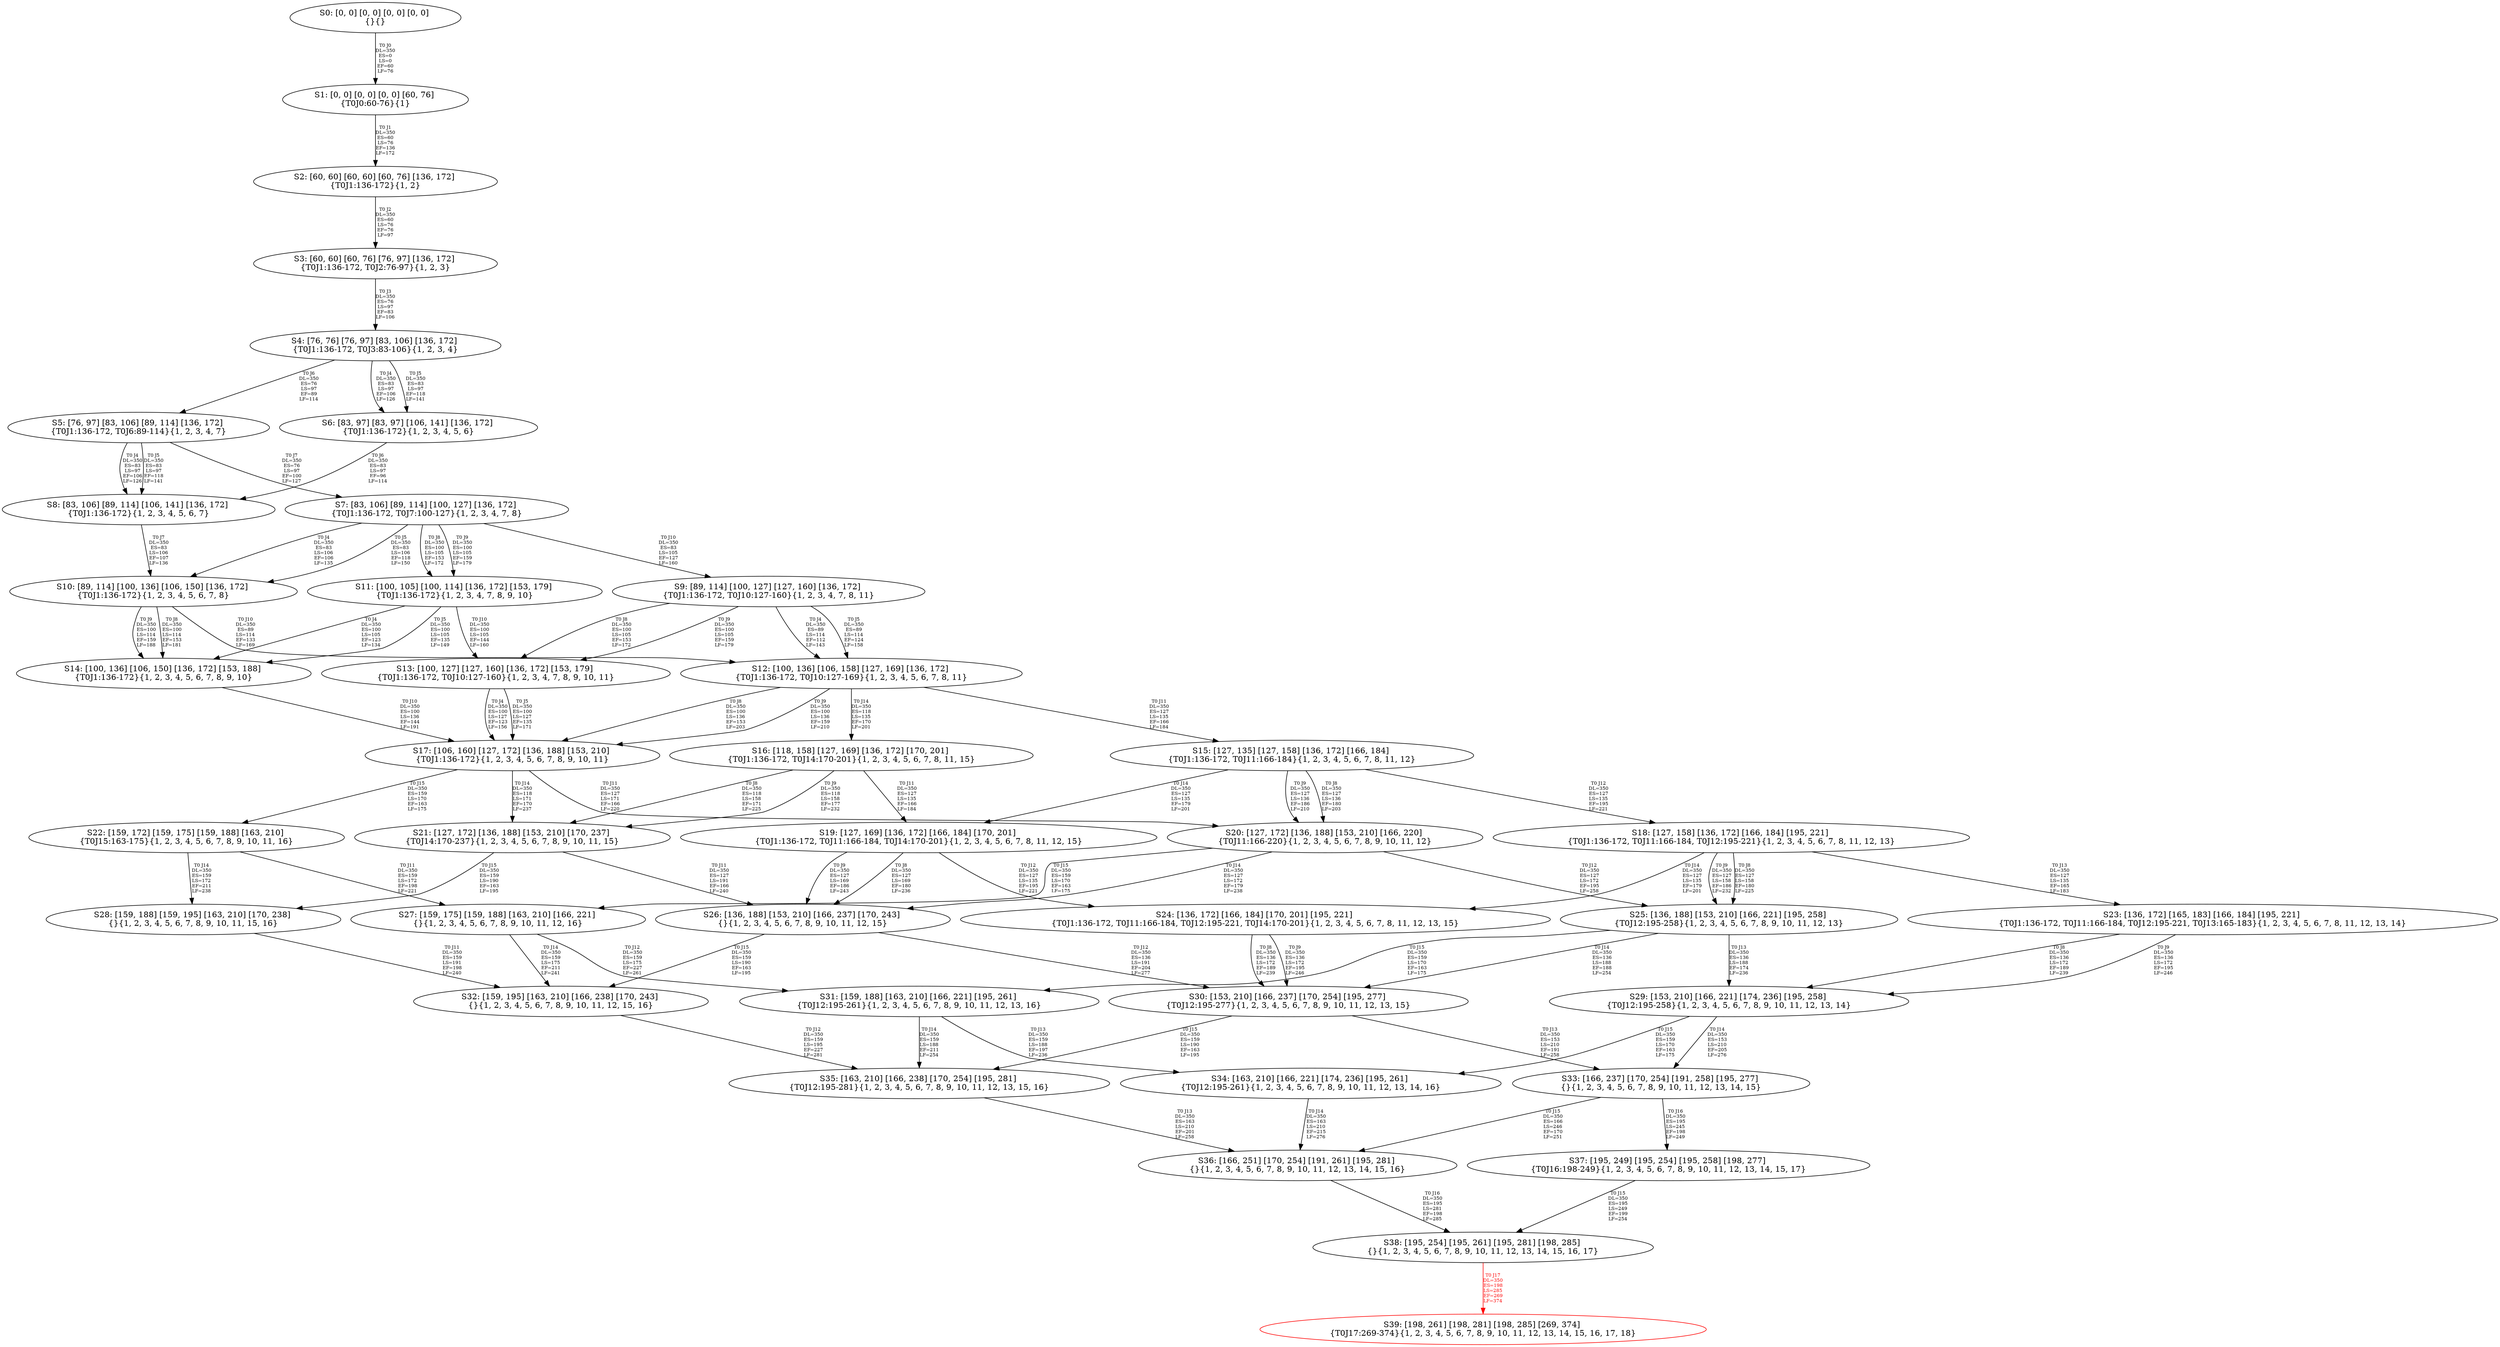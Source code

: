digraph {
	S0[label="S0: [0, 0] [0, 0] [0, 0] [0, 0] \n{}{}"];
	S1[label="S1: [0, 0] [0, 0] [0, 0] [60, 76] \n{T0J0:60-76}{1}"];
	S2[label="S2: [60, 60] [60, 60] [60, 76] [136, 172] \n{T0J1:136-172}{1, 2}"];
	S3[label="S3: [60, 60] [60, 76] [76, 97] [136, 172] \n{T0J1:136-172, T0J2:76-97}{1, 2, 3}"];
	S4[label="S4: [76, 76] [76, 97] [83, 106] [136, 172] \n{T0J1:136-172, T0J3:83-106}{1, 2, 3, 4}"];
	S5[label="S5: [76, 97] [83, 106] [89, 114] [136, 172] \n{T0J1:136-172, T0J6:89-114}{1, 2, 3, 4, 7}"];
	S6[label="S6: [83, 97] [83, 97] [106, 141] [136, 172] \n{T0J1:136-172}{1, 2, 3, 4, 5, 6}"];
	S7[label="S7: [83, 106] [89, 114] [100, 127] [136, 172] \n{T0J1:136-172, T0J7:100-127}{1, 2, 3, 4, 7, 8}"];
	S8[label="S8: [83, 106] [89, 114] [106, 141] [136, 172] \n{T0J1:136-172}{1, 2, 3, 4, 5, 6, 7}"];
	S9[label="S9: [89, 114] [100, 127] [127, 160] [136, 172] \n{T0J1:136-172, T0J10:127-160}{1, 2, 3, 4, 7, 8, 11}"];
	S10[label="S10: [89, 114] [100, 136] [106, 150] [136, 172] \n{T0J1:136-172}{1, 2, 3, 4, 5, 6, 7, 8}"];
	S11[label="S11: [100, 105] [100, 114] [136, 172] [153, 179] \n{T0J1:136-172}{1, 2, 3, 4, 7, 8, 9, 10}"];
	S12[label="S12: [100, 136] [106, 158] [127, 169] [136, 172] \n{T0J1:136-172, T0J10:127-169}{1, 2, 3, 4, 5, 6, 7, 8, 11}"];
	S13[label="S13: [100, 127] [127, 160] [136, 172] [153, 179] \n{T0J1:136-172, T0J10:127-160}{1, 2, 3, 4, 7, 8, 9, 10, 11}"];
	S14[label="S14: [100, 136] [106, 150] [136, 172] [153, 188] \n{T0J1:136-172}{1, 2, 3, 4, 5, 6, 7, 8, 9, 10}"];
	S15[label="S15: [127, 135] [127, 158] [136, 172] [166, 184] \n{T0J1:136-172, T0J11:166-184}{1, 2, 3, 4, 5, 6, 7, 8, 11, 12}"];
	S16[label="S16: [118, 158] [127, 169] [136, 172] [170, 201] \n{T0J1:136-172, T0J14:170-201}{1, 2, 3, 4, 5, 6, 7, 8, 11, 15}"];
	S17[label="S17: [106, 160] [127, 172] [136, 188] [153, 210] \n{T0J1:136-172}{1, 2, 3, 4, 5, 6, 7, 8, 9, 10, 11}"];
	S18[label="S18: [127, 158] [136, 172] [166, 184] [195, 221] \n{T0J1:136-172, T0J11:166-184, T0J12:195-221}{1, 2, 3, 4, 5, 6, 7, 8, 11, 12, 13}"];
	S19[label="S19: [127, 169] [136, 172] [166, 184] [170, 201] \n{T0J1:136-172, T0J11:166-184, T0J14:170-201}{1, 2, 3, 4, 5, 6, 7, 8, 11, 12, 15}"];
	S20[label="S20: [127, 172] [136, 188] [153, 210] [166, 220] \n{T0J11:166-220}{1, 2, 3, 4, 5, 6, 7, 8, 9, 10, 11, 12}"];
	S21[label="S21: [127, 172] [136, 188] [153, 210] [170, 237] \n{T0J14:170-237}{1, 2, 3, 4, 5, 6, 7, 8, 9, 10, 11, 15}"];
	S22[label="S22: [159, 172] [159, 175] [159, 188] [163, 210] \n{T0J15:163-175}{1, 2, 3, 4, 5, 6, 7, 8, 9, 10, 11, 16}"];
	S23[label="S23: [136, 172] [165, 183] [166, 184] [195, 221] \n{T0J1:136-172, T0J11:166-184, T0J12:195-221, T0J13:165-183}{1, 2, 3, 4, 5, 6, 7, 8, 11, 12, 13, 14}"];
	S24[label="S24: [136, 172] [166, 184] [170, 201] [195, 221] \n{T0J1:136-172, T0J11:166-184, T0J12:195-221, T0J14:170-201}{1, 2, 3, 4, 5, 6, 7, 8, 11, 12, 13, 15}"];
	S25[label="S25: [136, 188] [153, 210] [166, 221] [195, 258] \n{T0J12:195-258}{1, 2, 3, 4, 5, 6, 7, 8, 9, 10, 11, 12, 13}"];
	S26[label="S26: [136, 188] [153, 210] [166, 237] [170, 243] \n{}{1, 2, 3, 4, 5, 6, 7, 8, 9, 10, 11, 12, 15}"];
	S27[label="S27: [159, 175] [159, 188] [163, 210] [166, 221] \n{}{1, 2, 3, 4, 5, 6, 7, 8, 9, 10, 11, 12, 16}"];
	S28[label="S28: [159, 188] [159, 195] [163, 210] [170, 238] \n{}{1, 2, 3, 4, 5, 6, 7, 8, 9, 10, 11, 15, 16}"];
	S29[label="S29: [153, 210] [166, 221] [174, 236] [195, 258] \n{T0J12:195-258}{1, 2, 3, 4, 5, 6, 7, 8, 9, 10, 11, 12, 13, 14}"];
	S30[label="S30: [153, 210] [166, 237] [170, 254] [195, 277] \n{T0J12:195-277}{1, 2, 3, 4, 5, 6, 7, 8, 9, 10, 11, 12, 13, 15}"];
	S31[label="S31: [159, 188] [163, 210] [166, 221] [195, 261] \n{T0J12:195-261}{1, 2, 3, 4, 5, 6, 7, 8, 9, 10, 11, 12, 13, 16}"];
	S32[label="S32: [159, 195] [163, 210] [166, 238] [170, 243] \n{}{1, 2, 3, 4, 5, 6, 7, 8, 9, 10, 11, 12, 15, 16}"];
	S33[label="S33: [166, 237] [170, 254] [191, 258] [195, 277] \n{}{1, 2, 3, 4, 5, 6, 7, 8, 9, 10, 11, 12, 13, 14, 15}"];
	S34[label="S34: [163, 210] [166, 221] [174, 236] [195, 261] \n{T0J12:195-261}{1, 2, 3, 4, 5, 6, 7, 8, 9, 10, 11, 12, 13, 14, 16}"];
	S35[label="S35: [163, 210] [166, 238] [170, 254] [195, 281] \n{T0J12:195-281}{1, 2, 3, 4, 5, 6, 7, 8, 9, 10, 11, 12, 13, 15, 16}"];
	S36[label="S36: [166, 251] [170, 254] [191, 261] [195, 281] \n{}{1, 2, 3, 4, 5, 6, 7, 8, 9, 10, 11, 12, 13, 14, 15, 16}"];
	S37[label="S37: [195, 249] [195, 254] [195, 258] [198, 277] \n{T0J16:198-249}{1, 2, 3, 4, 5, 6, 7, 8, 9, 10, 11, 12, 13, 14, 15, 17}"];
	S38[label="S38: [195, 254] [195, 261] [195, 281] [198, 285] \n{}{1, 2, 3, 4, 5, 6, 7, 8, 9, 10, 11, 12, 13, 14, 15, 16, 17}"];
	S39[label="S39: [198, 261] [198, 281] [198, 285] [269, 374] \n{T0J17:269-374}{1, 2, 3, 4, 5, 6, 7, 8, 9, 10, 11, 12, 13, 14, 15, 16, 17, 18}"];
	S0 -> S1[label="T0 J0\nDL=350\nES=0\nLS=0\nEF=60\nLF=76",fontsize=8];
	S1 -> S2[label="T0 J1\nDL=350\nES=60\nLS=76\nEF=136\nLF=172",fontsize=8];
	S2 -> S3[label="T0 J2\nDL=350\nES=60\nLS=76\nEF=76\nLF=97",fontsize=8];
	S3 -> S4[label="T0 J3\nDL=350\nES=76\nLS=97\nEF=83\nLF=106",fontsize=8];
	S4 -> S6[label="T0 J4\nDL=350\nES=83\nLS=97\nEF=106\nLF=126",fontsize=8];
	S4 -> S6[label="T0 J5\nDL=350\nES=83\nLS=97\nEF=118\nLF=141",fontsize=8];
	S4 -> S5[label="T0 J6\nDL=350\nES=76\nLS=97\nEF=89\nLF=114",fontsize=8];
	S5 -> S8[label="T0 J4\nDL=350\nES=83\nLS=97\nEF=106\nLF=126",fontsize=8];
	S5 -> S8[label="T0 J5\nDL=350\nES=83\nLS=97\nEF=118\nLF=141",fontsize=8];
	S5 -> S7[label="T0 J7\nDL=350\nES=76\nLS=97\nEF=100\nLF=127",fontsize=8];
	S6 -> S8[label="T0 J6\nDL=350\nES=83\nLS=97\nEF=96\nLF=114",fontsize=8];
	S7 -> S10[label="T0 J4\nDL=350\nES=83\nLS=106\nEF=106\nLF=135",fontsize=8];
	S7 -> S10[label="T0 J5\nDL=350\nES=83\nLS=106\nEF=118\nLF=150",fontsize=8];
	S7 -> S11[label="T0 J8\nDL=350\nES=100\nLS=105\nEF=153\nLF=172",fontsize=8];
	S7 -> S11[label="T0 J9\nDL=350\nES=100\nLS=105\nEF=159\nLF=179",fontsize=8];
	S7 -> S9[label="T0 J10\nDL=350\nES=83\nLS=105\nEF=127\nLF=160",fontsize=8];
	S8 -> S10[label="T0 J7\nDL=350\nES=83\nLS=106\nEF=107\nLF=136",fontsize=8];
	S9 -> S12[label="T0 J4\nDL=350\nES=89\nLS=114\nEF=112\nLF=143",fontsize=8];
	S9 -> S12[label="T0 J5\nDL=350\nES=89\nLS=114\nEF=124\nLF=158",fontsize=8];
	S9 -> S13[label="T0 J8\nDL=350\nES=100\nLS=105\nEF=153\nLF=172",fontsize=8];
	S9 -> S13[label="T0 J9\nDL=350\nES=100\nLS=105\nEF=159\nLF=179",fontsize=8];
	S10 -> S14[label="T0 J8\nDL=350\nES=100\nLS=114\nEF=153\nLF=181",fontsize=8];
	S10 -> S14[label="T0 J9\nDL=350\nES=100\nLS=114\nEF=159\nLF=188",fontsize=8];
	S10 -> S12[label="T0 J10\nDL=350\nES=89\nLS=114\nEF=133\nLF=169",fontsize=8];
	S11 -> S14[label="T0 J4\nDL=350\nES=100\nLS=105\nEF=123\nLF=134",fontsize=8];
	S11 -> S14[label="T0 J5\nDL=350\nES=100\nLS=105\nEF=135\nLF=149",fontsize=8];
	S11 -> S13[label="T0 J10\nDL=350\nES=100\nLS=105\nEF=144\nLF=160",fontsize=8];
	S12 -> S17[label="T0 J8\nDL=350\nES=100\nLS=136\nEF=153\nLF=203",fontsize=8];
	S12 -> S17[label="T0 J9\nDL=350\nES=100\nLS=136\nEF=159\nLF=210",fontsize=8];
	S12 -> S15[label="T0 J11\nDL=350\nES=127\nLS=135\nEF=166\nLF=184",fontsize=8];
	S12 -> S16[label="T0 J14\nDL=350\nES=118\nLS=135\nEF=170\nLF=201",fontsize=8];
	S13 -> S17[label="T0 J4\nDL=350\nES=100\nLS=127\nEF=123\nLF=156",fontsize=8];
	S13 -> S17[label="T0 J5\nDL=350\nES=100\nLS=127\nEF=135\nLF=171",fontsize=8];
	S14 -> S17[label="T0 J10\nDL=350\nES=100\nLS=136\nEF=144\nLF=191",fontsize=8];
	S15 -> S20[label="T0 J8\nDL=350\nES=127\nLS=136\nEF=180\nLF=203",fontsize=8];
	S15 -> S20[label="T0 J9\nDL=350\nES=127\nLS=136\nEF=186\nLF=210",fontsize=8];
	S15 -> S18[label="T0 J12\nDL=350\nES=127\nLS=135\nEF=195\nLF=221",fontsize=8];
	S15 -> S19[label="T0 J14\nDL=350\nES=127\nLS=135\nEF=179\nLF=201",fontsize=8];
	S16 -> S21[label="T0 J8\nDL=350\nES=118\nLS=158\nEF=171\nLF=225",fontsize=8];
	S16 -> S21[label="T0 J9\nDL=350\nES=118\nLS=158\nEF=177\nLF=232",fontsize=8];
	S16 -> S19[label="T0 J11\nDL=350\nES=127\nLS=135\nEF=166\nLF=184",fontsize=8];
	S17 -> S20[label="T0 J11\nDL=350\nES=127\nLS=171\nEF=166\nLF=220",fontsize=8];
	S17 -> S21[label="T0 J14\nDL=350\nES=118\nLS=171\nEF=170\nLF=237",fontsize=8];
	S17 -> S22[label="T0 J15\nDL=350\nES=159\nLS=170\nEF=163\nLF=175",fontsize=8];
	S18 -> S25[label="T0 J8\nDL=350\nES=127\nLS=158\nEF=180\nLF=225",fontsize=8];
	S18 -> S25[label="T0 J9\nDL=350\nES=127\nLS=158\nEF=186\nLF=232",fontsize=8];
	S18 -> S23[label="T0 J13\nDL=350\nES=127\nLS=135\nEF=165\nLF=183",fontsize=8];
	S18 -> S24[label="T0 J14\nDL=350\nES=127\nLS=135\nEF=179\nLF=201",fontsize=8];
	S19 -> S26[label="T0 J8\nDL=350\nES=127\nLS=169\nEF=180\nLF=236",fontsize=8];
	S19 -> S26[label="T0 J9\nDL=350\nES=127\nLS=169\nEF=186\nLF=243",fontsize=8];
	S19 -> S24[label="T0 J12\nDL=350\nES=127\nLS=135\nEF=195\nLF=221",fontsize=8];
	S20 -> S25[label="T0 J12\nDL=350\nES=127\nLS=172\nEF=195\nLF=258",fontsize=8];
	S20 -> S26[label="T0 J14\nDL=350\nES=127\nLS=172\nEF=179\nLF=238",fontsize=8];
	S20 -> S27[label="T0 J15\nDL=350\nES=159\nLS=170\nEF=163\nLF=175",fontsize=8];
	S21 -> S26[label="T0 J11\nDL=350\nES=127\nLS=191\nEF=166\nLF=240",fontsize=8];
	S21 -> S28[label="T0 J15\nDL=350\nES=159\nLS=190\nEF=163\nLF=195",fontsize=8];
	S22 -> S27[label="T0 J11\nDL=350\nES=159\nLS=172\nEF=198\nLF=221",fontsize=8];
	S22 -> S28[label="T0 J14\nDL=350\nES=159\nLS=172\nEF=211\nLF=238",fontsize=8];
	S23 -> S29[label="T0 J8\nDL=350\nES=136\nLS=172\nEF=189\nLF=239",fontsize=8];
	S23 -> S29[label="T0 J9\nDL=350\nES=136\nLS=172\nEF=195\nLF=246",fontsize=8];
	S24 -> S30[label="T0 J8\nDL=350\nES=136\nLS=172\nEF=189\nLF=239",fontsize=8];
	S24 -> S30[label="T0 J9\nDL=350\nES=136\nLS=172\nEF=195\nLF=246",fontsize=8];
	S25 -> S29[label="T0 J13\nDL=350\nES=136\nLS=188\nEF=174\nLF=236",fontsize=8];
	S25 -> S30[label="T0 J14\nDL=350\nES=136\nLS=188\nEF=188\nLF=254",fontsize=8];
	S25 -> S31[label="T0 J15\nDL=350\nES=159\nLS=170\nEF=163\nLF=175",fontsize=8];
	S26 -> S30[label="T0 J12\nDL=350\nES=136\nLS=191\nEF=204\nLF=277",fontsize=8];
	S26 -> S32[label="T0 J15\nDL=350\nES=159\nLS=190\nEF=163\nLF=195",fontsize=8];
	S27 -> S31[label="T0 J12\nDL=350\nES=159\nLS=175\nEF=227\nLF=261",fontsize=8];
	S27 -> S32[label="T0 J14\nDL=350\nES=159\nLS=175\nEF=211\nLF=241",fontsize=8];
	S28 -> S32[label="T0 J11\nDL=350\nES=159\nLS=191\nEF=198\nLF=240",fontsize=8];
	S29 -> S33[label="T0 J14\nDL=350\nES=153\nLS=210\nEF=205\nLF=276",fontsize=8];
	S29 -> S34[label="T0 J15\nDL=350\nES=159\nLS=170\nEF=163\nLF=175",fontsize=8];
	S30 -> S33[label="T0 J13\nDL=350\nES=153\nLS=210\nEF=191\nLF=258",fontsize=8];
	S30 -> S35[label="T0 J15\nDL=350\nES=159\nLS=190\nEF=163\nLF=195",fontsize=8];
	S31 -> S34[label="T0 J13\nDL=350\nES=159\nLS=188\nEF=197\nLF=236",fontsize=8];
	S31 -> S35[label="T0 J14\nDL=350\nES=159\nLS=188\nEF=211\nLF=254",fontsize=8];
	S32 -> S35[label="T0 J12\nDL=350\nES=159\nLS=195\nEF=227\nLF=281",fontsize=8];
	S33 -> S36[label="T0 J15\nDL=350\nES=166\nLS=246\nEF=170\nLF=251",fontsize=8];
	S33 -> S37[label="T0 J16\nDL=350\nES=195\nLS=245\nEF=198\nLF=249",fontsize=8];
	S34 -> S36[label="T0 J14\nDL=350\nES=163\nLS=210\nEF=215\nLF=276",fontsize=8];
	S35 -> S36[label="T0 J13\nDL=350\nES=163\nLS=210\nEF=201\nLF=258",fontsize=8];
	S36 -> S38[label="T0 J16\nDL=350\nES=195\nLS=281\nEF=198\nLF=285",fontsize=8];
	S37 -> S38[label="T0 J15\nDL=350\nES=195\nLS=249\nEF=199\nLF=254",fontsize=8];
	S38 -> S39[label="T0 J17\nDL=350\nES=198\nLS=285\nEF=269\nLF=374",color=Red,fontcolor=Red,fontsize=8];
S39[color=Red];
}
